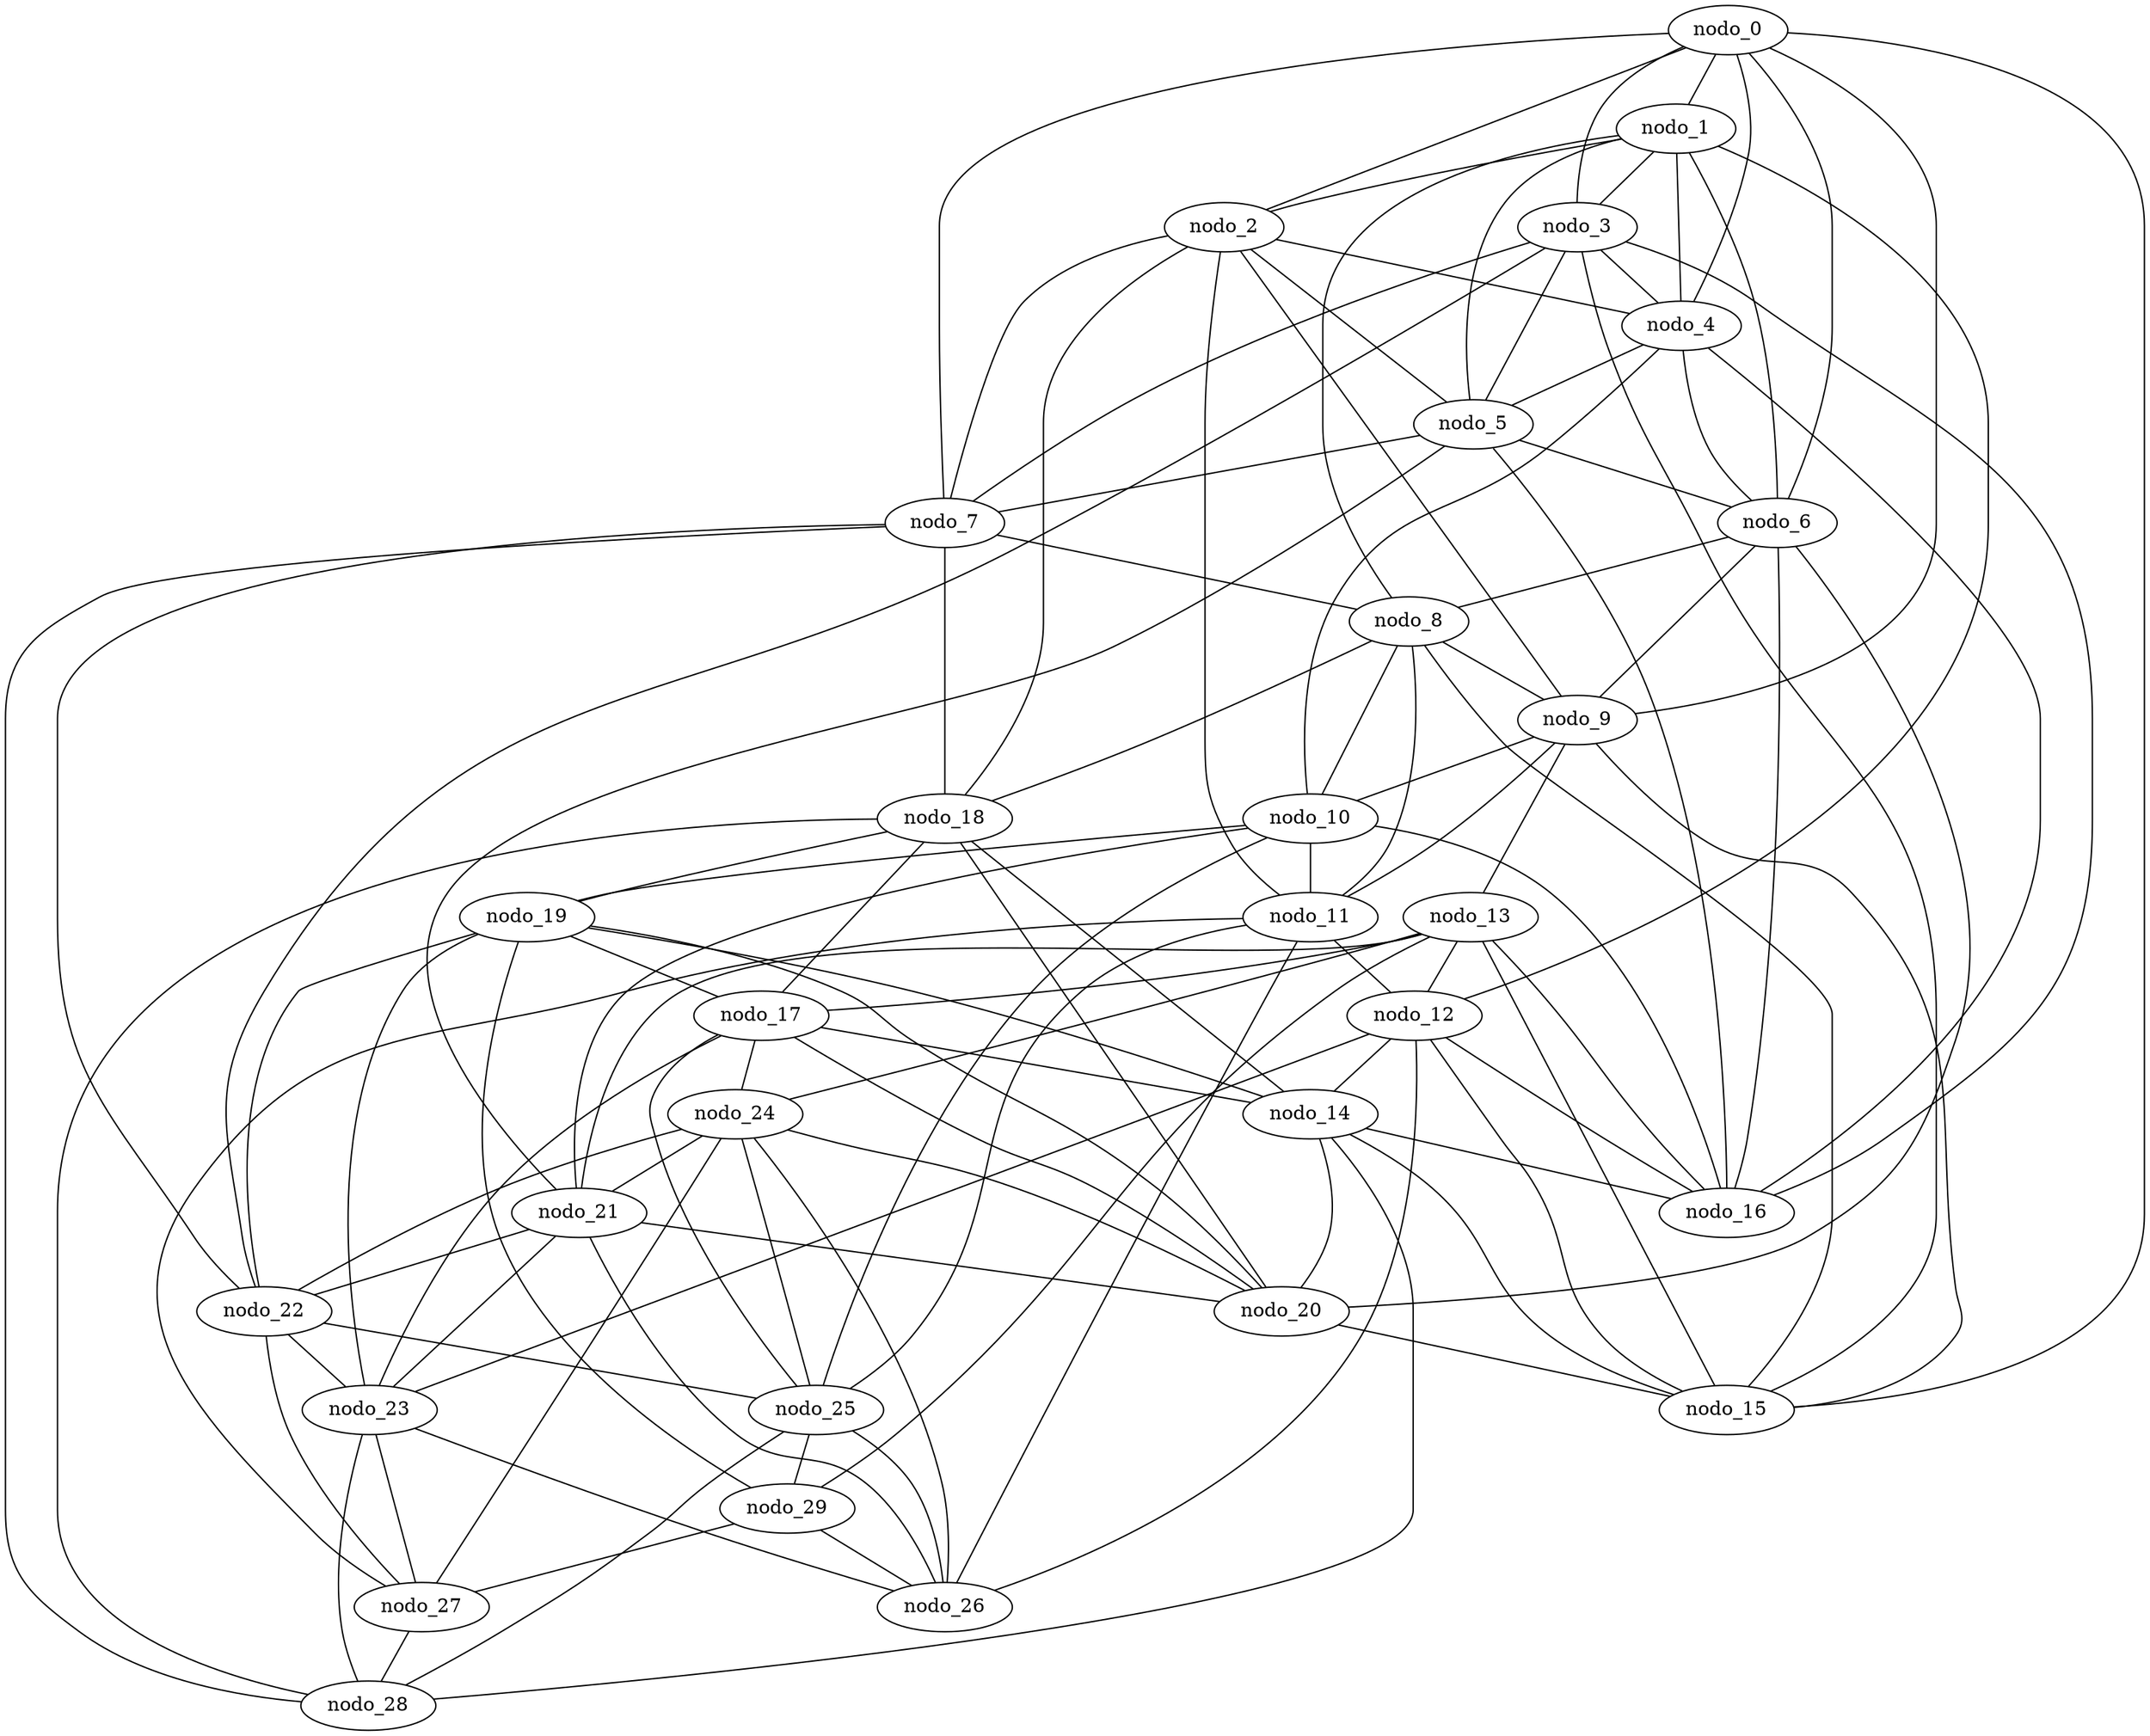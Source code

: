 graph gen_BarabasiAlbert_30 {
 nodo_0;
 nodo_1;
 nodo_2;
 nodo_3;
 nodo_4;
 nodo_5;
 nodo_6;
 nodo_7;
 nodo_8;
 nodo_9;
 nodo_10;
 nodo_11;
 nodo_12;
 nodo_13;
 nodo_14;
 nodo_15;
 nodo_16;
 nodo_17;
 nodo_18;
 nodo_19;
 nodo_20;
 nodo_21;
 nodo_22;
 nodo_23;
 nodo_24;
 nodo_25;
 nodo_26;
 nodo_27;
 nodo_28;
 nodo_29;
  nodo_11 -- nodo_25;
  nodo_4 -- nodo_16;
  nodo_11 -- nodo_26;
  nodo_14 -- nodo_16;
  nodo_14 -- nodo_15;
  nodo_11 -- nodo_27;
  nodo_10 -- nodo_8;
  nodo_17 -- nodo_14;
  nodo_14 -- nodo_20;
  nodo_20 -- nodo_15;
  nodo_4 -- nodo_10;
  nodo_25 -- nodo_28;
  nodo_25 -- nodo_29;
  nodo_28 -- nodo_18;
  nodo_3 -- nodo_4;
  nodo_3 -- nodo_5;
  nodo_14 -- nodo_28;
  nodo_3 -- nodo_7;
  nodo_17 -- nodo_18;
  nodo_7 -- nodo_8;
  nodo_17 -- nodo_25;
  nodo_7 -- nodo_18;
  nodo_17 -- nodo_24;
  nodo_17 -- nodo_20;
  nodo_23 -- nodo_17;
  nodo_2 -- nodo_18;
  nodo_13 -- nodo_29;
  nodo_19 -- nodo_17;
  nodo_7 -- nodo_22;
  nodo_7 -- nodo_28;
  nodo_2 -- nodo_11;
  nodo_19 -- nodo_14;
  nodo_27 -- nodo_28;
  nodo_2 -- nodo_0;
  nodo_2 -- nodo_4;
  nodo_2 -- nodo_5;
  nodo_2 -- nodo_7;
  nodo_11 -- nodo_12;
  nodo_2 -- nodo_9;
  nodo_6 -- nodo_8;
  nodo_6 -- nodo_9;
  nodo_19 -- nodo_29;
  nodo_19 -- nodo_23;
  nodo_5 -- nodo_16;
  nodo_19 -- nodo_20;
  nodo_22 -- nodo_23;
  nodo_22 -- nodo_24;
  nodo_19 -- nodo_22;
  nodo_22 -- nodo_25;
  nodo_22 -- nodo_27;
  nodo_10 -- nodo_19;
  nodo_24 -- nodo_20;
  nodo_0 -- nodo_15;
  nodo_24 -- nodo_21;
  nodo_10 -- nodo_11;
  nodo_10 -- nodo_16;
  nodo_18 -- nodo_19;
  nodo_5 -- nodo_21;
  nodo_8 -- nodo_15;
  nodo_8 -- nodo_18;
  nodo_13 -- nodo_12;
  nodo_10 -- nodo_21;
  nodo_21 -- nodo_22;
  nodo_21 -- nodo_23;
  nodo_18 -- nodo_20;
  nodo_21 -- nodo_26;
  nodo_8 -- nodo_11;
  nodo_1 -- nodo_2;
  nodo_1 -- nodo_3;
  nodo_1 -- nodo_5;
  nodo_1 -- nodo_6;
  nodo_3 -- nodo_15;
  nodo_13 -- nodo_17;
  nodo_3 -- nodo_16;
  nodo_13 -- nodo_16;
  nodo_1 -- nodo_8;
  nodo_10 -- nodo_25;
  nodo_13 -- nodo_15;
  nodo_5 -- nodo_6;
  nodo_5 -- nodo_7;
  nodo_13 -- nodo_24;
  nodo_13 -- nodo_21;
  nodo_24 -- nodo_26;
  nodo_24 -- nodo_25;
  nodo_24 -- nodo_27;
  nodo_26 -- nodo_25;
  nodo_12 -- nodo_15;
  nodo_12 -- nodo_16;
  nodo_12 -- nodo_14;
  nodo_11 -- nodo_9;
  nodo_3 -- nodo_22;
  nodo_12 -- nodo_23;
  nodo_6 -- nodo_16;
  nodo_23 -- nodo_27;
  nodo_23 -- nodo_26;
  nodo_23 -- nodo_28;
  nodo_0 -- nodo_1;
  nodo_0 -- nodo_3;
  nodo_0 -- nodo_4;
  nodo_4 -- nodo_1;
  nodo_21 -- nodo_20;
  nodo_29 -- nodo_27;
  nodo_0 -- nodo_6;
  nodo_29 -- nodo_26;
  nodo_0 -- nodo_7;
  nodo_12 -- nodo_26;
  nodo_0 -- nodo_9;
  nodo_4 -- nodo_5;
  nodo_4 -- nodo_6;
  nodo_9 -- nodo_15;
  nodo_8 -- nodo_9;
  nodo_9 -- nodo_13;
  nodo_18 -- nodo_14;
  nodo_1 -- nodo_12;
  nodo_6 -- nodo_20;
  nodo_9 -- nodo_10;
}
